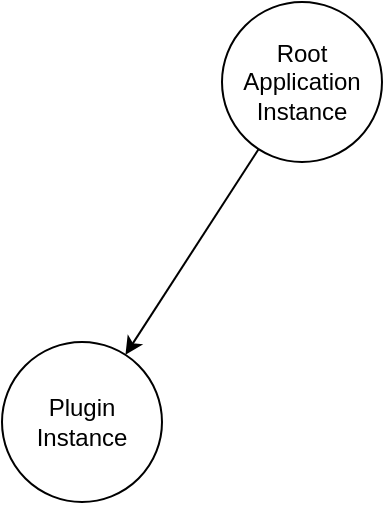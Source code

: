 <mxfile>
    <diagram id="bB8rH6hY3jfS45DJiDNt" name="Page-1">
        <mxGraphModel dx="766" dy="848" grid="1" gridSize="10" guides="1" tooltips="1" connect="1" arrows="1" fold="1" page="1" pageScale="1" pageWidth="827" pageHeight="1169" math="0" shadow="0">
            <root>
                <mxCell id="0"/>
                <mxCell id="1" parent="0"/>
                <mxCell id="6" value="" style="edgeStyle=none;html=1;" edge="1" parent="1" source="2" target="5">
                    <mxGeometry relative="1" as="geometry"/>
                </mxCell>
                <mxCell id="2" value="Root Application&lt;br&gt;Instance" style="ellipse;whiteSpace=wrap;html=1;aspect=fixed;" parent="1" vertex="1">
                    <mxGeometry x="250" y="140" width="80" height="80" as="geometry"/>
                </mxCell>
                <mxCell id="5" value="Plugin Instance" style="ellipse;whiteSpace=wrap;html=1;" vertex="1" parent="1">
                    <mxGeometry x="140" y="310" width="80" height="80" as="geometry"/>
                </mxCell>
            </root>
        </mxGraphModel>
    </diagram>
</mxfile>